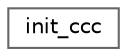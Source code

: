 digraph "Graphical Class Hierarchy"
{
 // LATEX_PDF_SIZE
  bgcolor="transparent";
  edge [fontname=Helvetica,fontsize=10,labelfontname=Helvetica,labelfontsize=10];
  node [fontname=Helvetica,fontsize=10,shape=box,height=0.2,width=0.4];
  rankdir="LR";
  Node0 [id="Node000000",label="init_ccc",height=0.2,width=0.4,color="grey40", fillcolor="white", style="filled",URL="$structinit__ccc.html",tooltip=" "];
}
